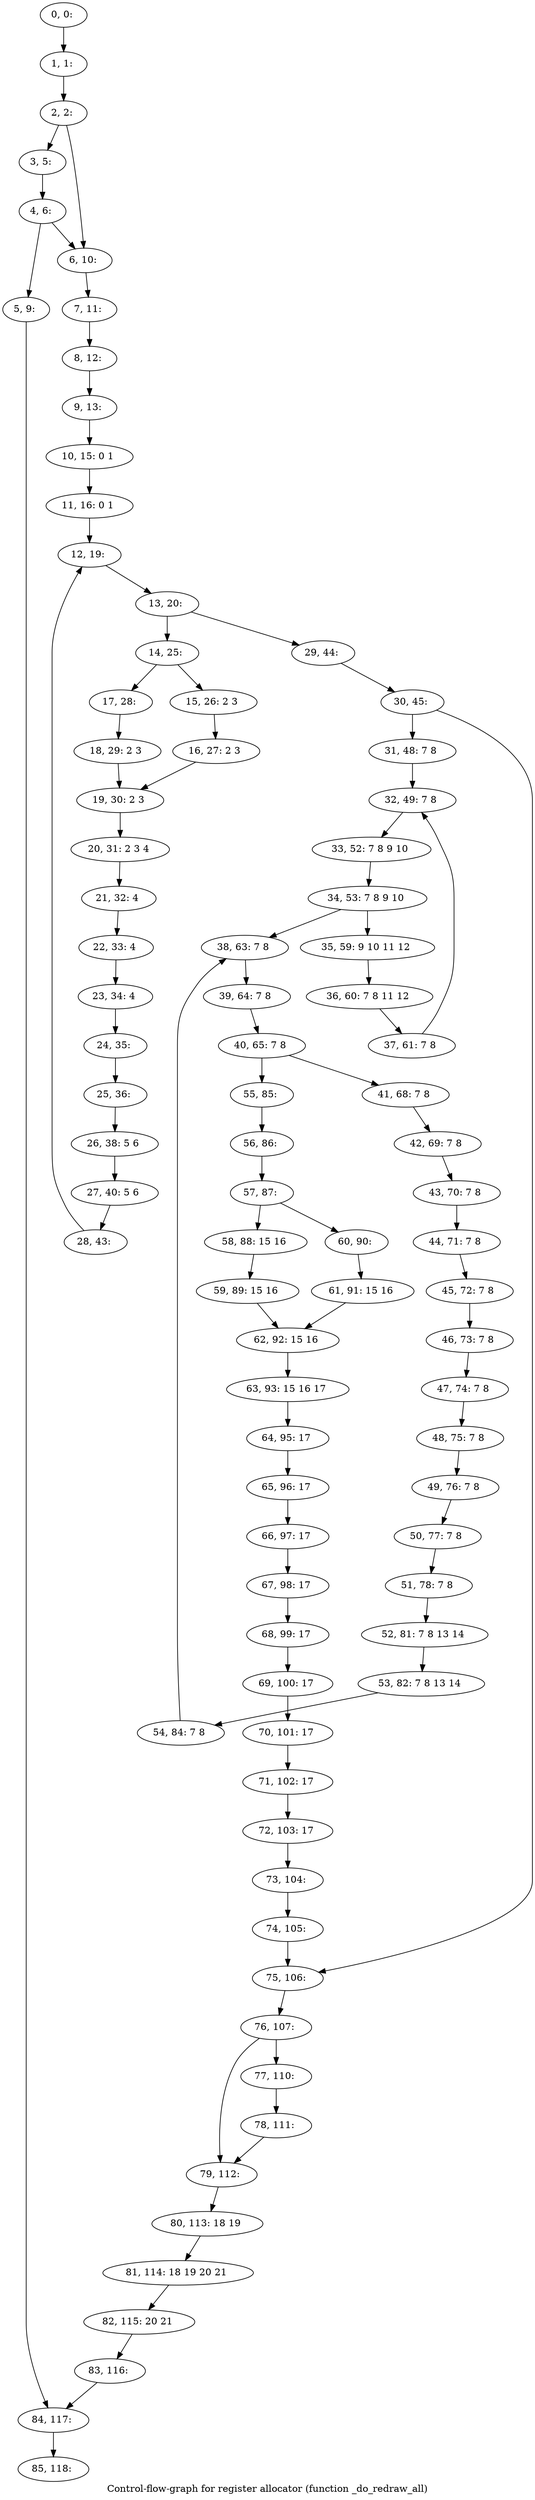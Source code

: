 digraph G {
graph [label="Control-flow-graph for register allocator (function _do_redraw_all)"]
0[label="0, 0: "];
1[label="1, 1: "];
2[label="2, 2: "];
3[label="3, 5: "];
4[label="4, 6: "];
5[label="5, 9: "];
6[label="6, 10: "];
7[label="7, 11: "];
8[label="8, 12: "];
9[label="9, 13: "];
10[label="10, 15: 0 1 "];
11[label="11, 16: 0 1 "];
12[label="12, 19: "];
13[label="13, 20: "];
14[label="14, 25: "];
15[label="15, 26: 2 3 "];
16[label="16, 27: 2 3 "];
17[label="17, 28: "];
18[label="18, 29: 2 3 "];
19[label="19, 30: 2 3 "];
20[label="20, 31: 2 3 4 "];
21[label="21, 32: 4 "];
22[label="22, 33: 4 "];
23[label="23, 34: 4 "];
24[label="24, 35: "];
25[label="25, 36: "];
26[label="26, 38: 5 6 "];
27[label="27, 40: 5 6 "];
28[label="28, 43: "];
29[label="29, 44: "];
30[label="30, 45: "];
31[label="31, 48: 7 8 "];
32[label="32, 49: 7 8 "];
33[label="33, 52: 7 8 9 10 "];
34[label="34, 53: 7 8 9 10 "];
35[label="35, 59: 9 10 11 12 "];
36[label="36, 60: 7 8 11 12 "];
37[label="37, 61: 7 8 "];
38[label="38, 63: 7 8 "];
39[label="39, 64: 7 8 "];
40[label="40, 65: 7 8 "];
41[label="41, 68: 7 8 "];
42[label="42, 69: 7 8 "];
43[label="43, 70: 7 8 "];
44[label="44, 71: 7 8 "];
45[label="45, 72: 7 8 "];
46[label="46, 73: 7 8 "];
47[label="47, 74: 7 8 "];
48[label="48, 75: 7 8 "];
49[label="49, 76: 7 8 "];
50[label="50, 77: 7 8 "];
51[label="51, 78: 7 8 "];
52[label="52, 81: 7 8 13 14 "];
53[label="53, 82: 7 8 13 14 "];
54[label="54, 84: 7 8 "];
55[label="55, 85: "];
56[label="56, 86: "];
57[label="57, 87: "];
58[label="58, 88: 15 16 "];
59[label="59, 89: 15 16 "];
60[label="60, 90: "];
61[label="61, 91: 15 16 "];
62[label="62, 92: 15 16 "];
63[label="63, 93: 15 16 17 "];
64[label="64, 95: 17 "];
65[label="65, 96: 17 "];
66[label="66, 97: 17 "];
67[label="67, 98: 17 "];
68[label="68, 99: 17 "];
69[label="69, 100: 17 "];
70[label="70, 101: 17 "];
71[label="71, 102: 17 "];
72[label="72, 103: 17 "];
73[label="73, 104: "];
74[label="74, 105: "];
75[label="75, 106: "];
76[label="76, 107: "];
77[label="77, 110: "];
78[label="78, 111: "];
79[label="79, 112: "];
80[label="80, 113: 18 19 "];
81[label="81, 114: 18 19 20 21 "];
82[label="82, 115: 20 21 "];
83[label="83, 116: "];
84[label="84, 117: "];
85[label="85, 118: "];
0->1 ;
1->2 ;
2->3 ;
2->6 ;
3->4 ;
4->5 ;
4->6 ;
5->84 ;
6->7 ;
7->8 ;
8->9 ;
9->10 ;
10->11 ;
11->12 ;
12->13 ;
13->14 ;
13->29 ;
14->15 ;
14->17 ;
15->16 ;
16->19 ;
17->18 ;
18->19 ;
19->20 ;
20->21 ;
21->22 ;
22->23 ;
23->24 ;
24->25 ;
25->26 ;
26->27 ;
27->28 ;
28->12 ;
29->30 ;
30->31 ;
30->75 ;
31->32 ;
32->33 ;
33->34 ;
34->35 ;
34->38 ;
35->36 ;
36->37 ;
37->32 ;
38->39 ;
39->40 ;
40->41 ;
40->55 ;
41->42 ;
42->43 ;
43->44 ;
44->45 ;
45->46 ;
46->47 ;
47->48 ;
48->49 ;
49->50 ;
50->51 ;
51->52 ;
52->53 ;
53->54 ;
54->38 ;
55->56 ;
56->57 ;
57->58 ;
57->60 ;
58->59 ;
59->62 ;
60->61 ;
61->62 ;
62->63 ;
63->64 ;
64->65 ;
65->66 ;
66->67 ;
67->68 ;
68->69 ;
69->70 ;
70->71 ;
71->72 ;
72->73 ;
73->74 ;
74->75 ;
75->76 ;
76->77 ;
76->79 ;
77->78 ;
78->79 ;
79->80 ;
80->81 ;
81->82 ;
82->83 ;
83->84 ;
84->85 ;
}
